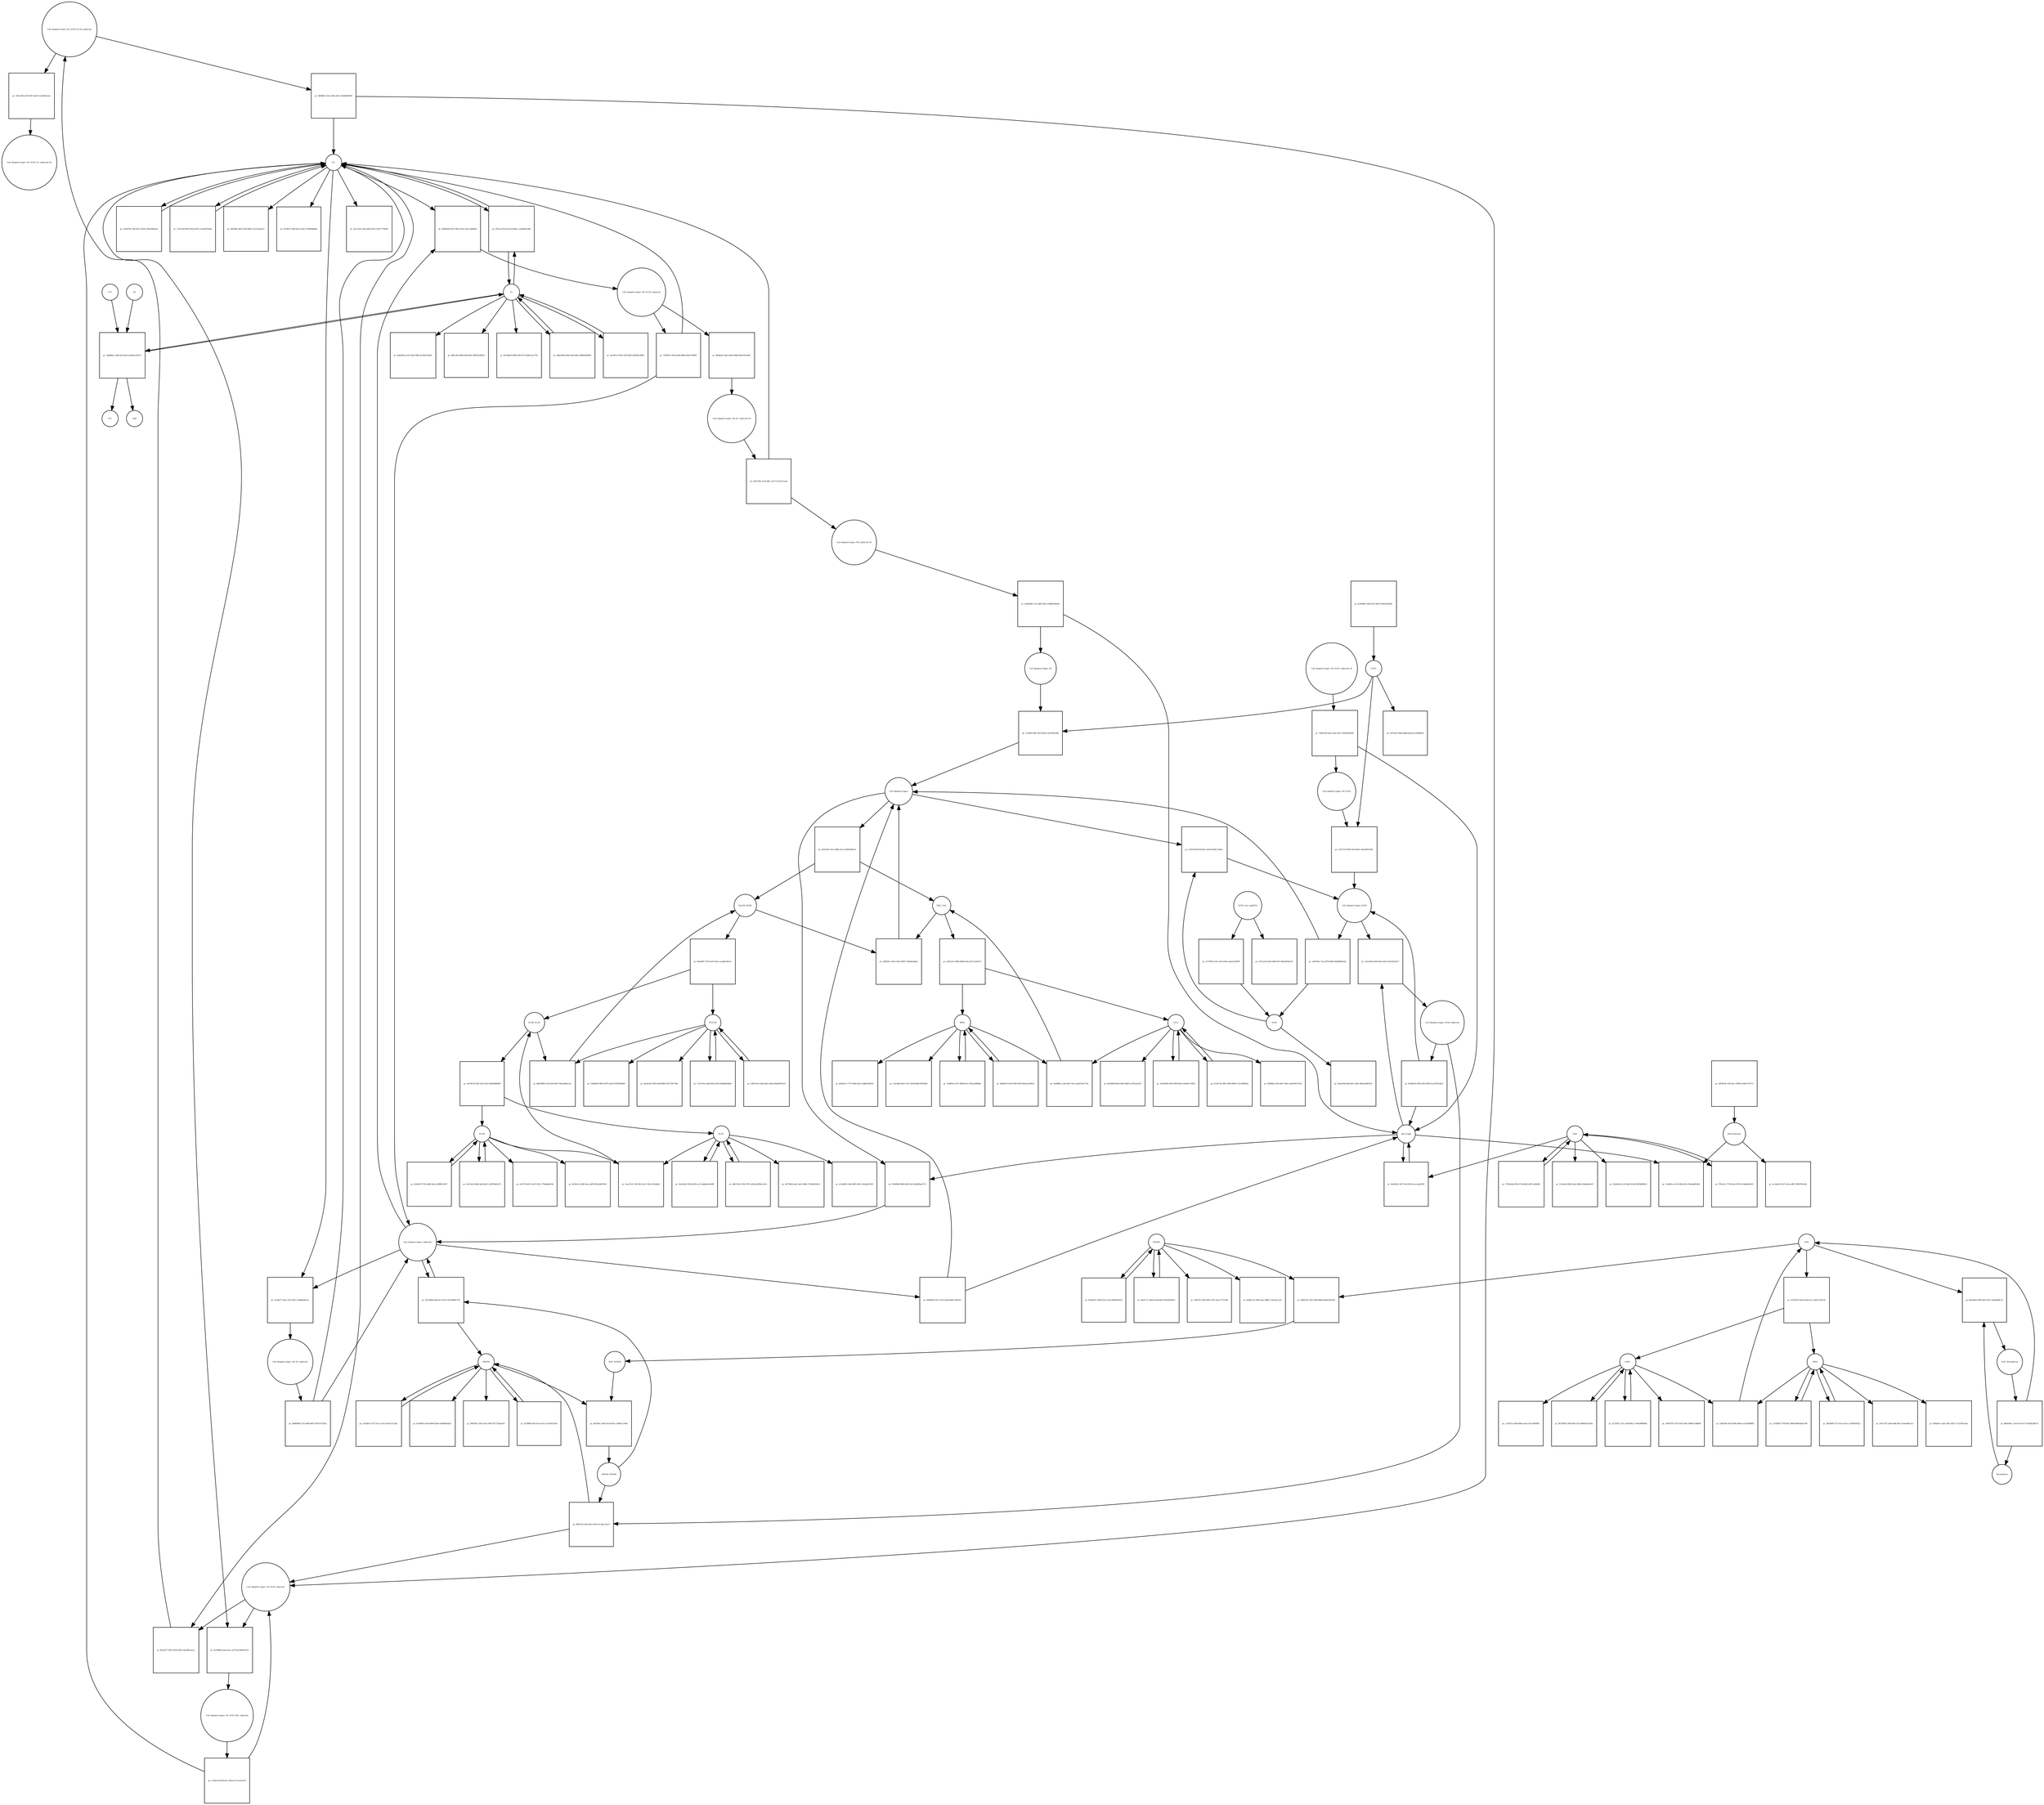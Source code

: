 strict digraph  {
"Cul2 ubiquitin ligase_N8_Orf10_E2-Ub_substrate" [annotation="urn_miriam_ncbiprotein_BCD58762|urn_miriam_hgnc.symbol_UBE2|urn_miriam_hgnc.symbol_ZYG11B|urn_miriam_hgnc.symbol_ELOB|urn_miriam_hgnc.symbol_ELOC|urn_miriam_hgnc.symbol_RBX1|urn_miriam_hgnc.symbol_CUL2|urn_miriam_hgnc.symbol_NEDD8", bipartite=0, cls=complex, fontsize=4, label="Cul2 ubiquitin ligase_N8_Orf10_E2-Ub_substrate", shape=circle];
"pr_100c338d-d279-40f7-9a20-12c6938aa52a" [annotation="", bipartite=1, cls=process, fontsize=4, label="pr_100c338d-d279-40f7-9a20-12c6938aa52a", shape=square];
"Cul2 ubiquitin ligase_N8_Orf10_E2_substrate-Ub" [annotation="urn_miriam_ncbiprotein_BCD58762|urn_miriam_hgnc.symbol_UBE2|urn_miriam_hgnc.symbol_ZYG11B|urn_miriam_hgnc.symbol_ELOB|urn_miriam_hgnc.symbol_ELOC|urn_miriam_hgnc.symbol_RBX1|urn_miriam_hgnc.symbol_CUL2|urn_miriam_hgnc.symbol_NEDD8", bipartite=0, cls=complex, fontsize=4, label="Cul2 ubiquitin ligase_N8_Orf10_E2_substrate-Ub", shape=circle];
"Cul2 ubiquitin ligase_N8_E2-Ub_substrate" [annotation="urn_miriam_hgnc.symbol_ZYG11B|urn_miriam_hgnc.symbol_RBX1|urn_miriam_hgnc.symbol_ELOB|urn_miriam_hgnc.symbol_ELOC|urn_miriam_hgnc.symbol_CUL2|urn_miriam_hgnc.symbol_NEDD8|urn_miriam_hgnc.symbol_UBE2", bipartite=0, cls=complex, fontsize=4, label="Cul2 ubiquitin ligase_N8_E2-Ub_substrate", shape=circle];
"pr_90b4e0e5-d8c6-4de0-99db-2f6c935cb642" [annotation="", bipartite=1, cls=process, fontsize=4, label="pr_90b4e0e5-d8c6-4de0-99db-2f6c935cb642", shape=square];
"Cul2 ubiquitin ligase_N8_E2_substrate-Ub" [annotation="urn_miriam_hgnc.symbol_ZYG11B|urn_miriam_hgnc.symbol_UBE2|urn_miriam_hgnc.symbol_ELOB|urn_miriam_hgnc.symbol_ELOC|urn_miriam_hgnc.symbol_RBX1|urn_miriam_hgnc.symbol_CUL2|urn_miriam_hgnc.symbol_NEDD8", bipartite=0, cls=complex, fontsize=4, label="Cul2 ubiquitin ligase_N8_E2_substrate-Ub", shape=circle];
E2 [annotation="urn_miriam_hgnc.symbol_UBE2", bipartite=0, cls=macromolecule, fontsize=4, label=E2, shape=circle];
"pr_d78ca129-a225-4ce6-8dac-caa99d412d0b" [annotation="", bipartite=1, cls=process, fontsize=4, label="pr_d78ca129-a225-4ce6-8dac-caa99d412d0b", shape=square];
E1 [annotation="urn_miriam_hgnc.symbol_UBA", bipartite=0, cls=macromolecule, fontsize=4, label=E1, shape=circle];
"pr_1bd866a1-1b40-4a5f-b9ca-dede6ec85a72" [annotation="", bipartite=1, cls=process, fontsize=4, label="pr_1bd866a1-1b40-4a5f-b9ca-dede6ec85a72", shape=square];
Ub [annotation="", bipartite=0, cls="simple chemical", fontsize=4, label=Ub, shape=circle];
ATP [annotation="", bipartite=0, cls="simple chemical", fontsize=4, label=ATP, shape=circle];
AMP [annotation="", bipartite=0, cls="simple chemical", fontsize=4, label=AMP, shape=circle];
PPi [annotation="", bipartite=0, cls="simple chemical", fontsize=4, label=PPi, shape=circle];
"Cul2 ubiquitin ligase_substrate" [annotation="urn_miriam_hgnc.symbol_ZYg11B|urn_miriam_hgnc.symbol_ELOB|urn_miriam_hgnc.symbol_ELOC|urn_miriam_hgnc.symbol_RBX1|urn_miriam_hgnc.symbol_CUL2|urn_miriam_hgnc.symbol_NEDD8", bipartite=0, cls=complex, fontsize=4, label="Cul2 ubiquitin ligase_substrate", shape=circle];
"pr_4438e830-92d7-40b1-b2e9-c3dc7ad60562" [annotation="", bipartite=1, cls=process, fontsize=4, label="pr_4438e830-92d7-40b1-b2e9-c3dc7ad60562", shape=square];
"Cul2 ubiquitin ligase_N8_Orf10_substrate" [annotation="urn_miriam_ncbiprotein_BCD58762|urn_miriam_hgnc.symbol_ZYG11B|urn_miriam_hgnc.symbol_ELOB|urn_miriam_hgnc.symbol_ELOC|urn_miriam_hgnc.symbol_RBX1|urn_miriam_hgnc.symbol_CUL2|urn_miriam_hgnc.symbol_NEDD8", bipartite=0, cls=complex, fontsize=4, label="Cul2 ubiquitin ligase_N8_Orf10_substrate", shape=circle];
"pr_bfcab377-69c0-455b-b985-a4a2b81aeeca" [annotation="", bipartite=1, cls=process, fontsize=4, label="pr_bfcab377-69c0-455b-b985-a4a2b81aeeca", shape=square];
ZYG11B [annotation="urn_miriam_hgnc_HGNC%3A25820", bipartite=0, cls=macromolecule, fontsize=4, label=ZYG11B, shape=circle];
"pr_71a72c62-ae08-4824-ad76-b46bd9c8bfef" [annotation="", bipartite=1, cls=process, fontsize=4, label="pr_71a72c62-ae08-4824-ad76-b46bd9c8bfef", shape=square];
UBE2M [annotation="urn_miriam_hgnc_HGNC%3A12491", bipartite=0, cls=macromolecule, fontsize=4, label=UBE2M, shape=circle];
"pr_5fcf0f88-5910-4c3e-af11-e1afcf45303d" [annotation="", bipartite=1, cls=process, fontsize=4, label="pr_5fcf0f88-5910-4c3e-af11-e1afcf45303d", shape=square];
UBA3 [annotation="urn_miriam_hgnc_HGNC%3A12470", bipartite=0, cls=macromolecule, fontsize=4, label=UBA3, shape=circle];
"pr_215995bf-7799-4827-8f80-898e0deb1198" [annotation="", bipartite=1, cls=process, fontsize=4, label="pr_215995bf-7799-4827-8f80-898e0deb1198", shape=square];
RBX1 [annotation="urn_miriam_hgnc_HGNC%3A9928", bipartite=0, cls=macromolecule, fontsize=4, label=RBX1, shape=circle];
"pr_7fedf63a-5c87-49b9-ba7e-97bc4a089dbc" [annotation="", bipartite=1, cls=process, fontsize=4, label="pr_7fedf63a-5c87-49b9-ba7e-97bc4a089dbc", shape=square];
"Orf10 (+)ss sgmRNA" [annotation=urn_miriam_ncbiprotein_BCD58762, bipartite=0, cls="nucleic acid feature", fontsize=4, label="Orf10 (+)ss sgmRNA", shape=circle];
"pr_a727f005-e3b1-4156-918e-a5ad1e407ff8" [annotation="", bipartite=1, cls=process, fontsize=4, label="pr_a727f005-e3b1-4156-918e-a5ad1e407ff8", shape=square];
Orf10 [annotation=urn_miriam_ncbiprotein_BCD58762, bipartite=0, cls=macromolecule, fontsize=4, label=Orf10, shape=circle];
NEDD8 [annotation="urn_miriam_hgnc_HGNC%3A7732", bipartite=0, cls=macromolecule, fontsize=4, label=NEDD8, shape=circle];
"pr_83bed672-76b8-4210-a5e4-f805feff4259" [annotation="", bipartite=1, cls=process, fontsize=4, label="pr_83bed672-76b8-4210-a5e4-f805feff4259", shape=square];
NAE1 [annotation="urn_miriam_hgnc_HGNC%3A621", bipartite=0, cls=macromolecule, fontsize=4, label=NAE1, shape=circle];
"pr_865796f8-128b-466f-a525-8d6426cd75da" [annotation="", bipartite=1, cls=process, fontsize=4, label="pr_865796f8-128b-466f-a525-8d6426cd75da", shape=square];
ELOC [annotation="urn_miriam_hgnc_HGNC%3A11617", bipartite=0, cls=macromolecule, fontsize=4, label=ELOC, shape=circle];
"pr_9ee3a436-5028-4355-ac15-eddedec64288" [annotation="", bipartite=1, cls=process, fontsize=4, label="pr_9ee3a436-5028-4355-ac15-eddedec64288", shape=square];
ELOB [annotation="urn_miriam_hgnc_HGNC%3A11619", bipartite=0, cls=macromolecule, fontsize=4, label=ELOB, shape=circle];
"pr_452fe937-573a-4685-9a3e-a09ffb1f33f7" [annotation="", bipartite=1, cls=process, fontsize=4, label="pr_452fe937-573a-4685-9a3e-a09ffb1f33f7", shape=square];
"pr_3e2f0795-7efb-452c-935d-c54b1690ae6a" [annotation="", bipartite=1, cls=process, fontsize=4, label="pr_3e2f0795-7efb-452c-935d-c54b1690ae6a", shape=square];
"pr_dd4a54b6-b506-4e44-94dc-0b8fd3d50bf0" [annotation="", bipartite=1, cls=process, fontsize=4, label="pr_dd4a54b6-b506-4e44-94dc-0b8fd3d50bf0", shape=square];
DUB [annotation="urn_miriam_hgnc.symbol_DUB", bipartite=0, cls=macromolecule, fontsize=4, label=DUB, shape=circle];
"pr_f791a21e-7736-4e3e-9576-0c58a8e435d5" [annotation="", bipartite=1, cls=process, fontsize=4, label="pr_f791a21e-7736-4e3e-9576-0c58a8e435d5", shape=square];
CUL2 [annotation="urn_miriam_hgnc_HGNC%3A2552", bipartite=0, cls=macromolecule, fontsize=4, label=CUL2, shape=circle];
"pr_223a6038-2583-4090-b9c0-cba087cc0852" [annotation="", bipartite=1, cls=process, fontsize=4, label="pr_223a6038-2583-4090-b9c0-cba087cc0852", shape=square];
"pr_e39b7a5e-b32b-4ad1-a246-e64a4ef702cd" [annotation="", bipartite=1, cls=process, fontsize=4, label="pr_e39b7a5e-b32b-4ad1-a246-e64a4ef702cd", shape=square];
"pr_fc42b6cd-1375-4111-ae1d-33e01315c3be" [annotation="", bipartite=1, cls=process, fontsize=4, label="pr_fc42b6cd-1375-4111-ae1d-33e01315c3be", shape=square];
"pr_38d30d47-f7cf-4c2e-ab7e-ca7f44878222" [annotation="", bipartite=1, cls=process, fontsize=4, label="pr_38d30d47-f7cf-4c2e-ab7e-ca7f44878222", shape=square];
"pr_0edf0ec9-0e29-42f6-9263-8e4acdc995cb" [annotation="", bipartite=1, cls=process, fontsize=4, label="pr_0edf0ec9-0e29-42f6-9263-8e4acdc995cb", shape=square];
"pr_b0e27c1c-db42-4e38-8a6f-783f36a93da7" [annotation="", bipartite=1, cls=process, fontsize=4, label="pr_b0e27c1c-db42-4e38-8a6f-783f36a93da7", shape=square];
"pr_2272192c-513c-4c68-8821-7e04e9884864" [annotation="", bipartite=1, cls=process, fontsize=4, label="pr_2272192c-513c-4c68-8821-7e04e9884864", shape=square];
"pr_df627e56-a78d-4787-a1b9-ba5f08cfa124" [annotation="", bipartite=1, cls=process, fontsize=4, label="pr_df627e56-a78d-4787-a1b9-ba5f08cfa124", shape=square];
"pr_a6116e24-6b63-4af0-bb13-12987fb03e79" [annotation="", bipartite=1, cls=process, fontsize=4, label="pr_a6116e24-6b63-4af0-bb13-12987fb03e79", shape=square];
"pr_71d112d3-8970-462e-bb7d-7ae5a467fab9" [annotation="", bipartite=1, cls=process, fontsize=4, label="pr_71d112d3-8970-462e-bb7d-7ae5a467fab9", shape=square];
"pr_5acb07c9-9162-41f6-b2f3-50585bc299fe" [annotation="", bipartite=1, cls=process, fontsize=4, label="pr_5acb07c9-9162-41f6-b2f3-50585bc299fe", shape=square];
"pr_37035ebb-87b2-475d-b620-2687ca464891" [annotation="", bipartite=1, cls=process, fontsize=4, label="pr_37035ebb-87b2-475d-b620-2687ca464891", shape=square];
"pr_0316572a-99fc-4430-8499-112ec6fb04a6" [annotation="", bipartite=1, cls=process, fontsize=4, label="pr_0316572a-99fc-4430-8499-112ec6fb04a6", shape=square];
"pr_d12f648e-e546-4e23-905e-92e6201d566c" [annotation="", bipartite=1, cls=process, fontsize=4, label="pr_d12f648e-e546-4e23-905e-92e6201d566c", shape=square];
CSN5 [annotation="", bipartite=0, cls=complex, fontsize=4, label=CSN5, shape=circle];
"pr_1df38c96-ce95-46cc-8908-3c0d91176713" [annotation="", bipartite=1, cls=process, fontsize=4, label="pr_1df38c96-ce95-46cc-8908-3c0d91176713", shape=square];
"26S-proteasom" [annotation="urn_miriam_obo.go_GO%3A0000502", bipartite=0, cls=complex, fontsize=4, label="26S-proteasom", shape=circle];
NAE_Pevonedistat [annotation="urn_miriam_obo.chebi_CHEBI%3A145535|urn_miriam_hgnc.symbol_NAE1|urn_miriam_hgnc.symbol_UBA3", bipartite=0, cls=complex, fontsize=4, label=NAE_Pevonedistat, shape=circle];
"pr_66bb384c-c7e9-4ce0-8717-be8201fd671f" [annotation="", bipartite=1, cls=process, fontsize=4, label="pr_66bb384c-c7e9-4ce0-8717-be8201fd671f", shape=square];
Pevonedistat [annotation="urn_miriam_obo.chebi_CHEBI%3A145535", bipartite=0, cls="simple chemical", fontsize=4, label=Pevonedistat, shape=circle];
NAE [annotation="urn_miriam_hgnc.symbol_NAE1|urn_miriam_hgnc.symbol_UBA3", bipartite=0, cls=complex, fontsize=4, label=NAE, shape=circle];
"pr_337631b7-83eb-418d-8cc5-e0efc1542e78" [annotation="", bipartite=1, cls=process, fontsize=4, label="pr_337631b7-83eb-418d-8cc5-e0efc1542e78", shape=square];
ELOB_ELOC [annotation="urn_miriam_hgnc.symbol_ELOB|urn_miriam_hgnc.symbol_ELOC", bipartite=0, cls=complex, fontsize=4, label=ELOB_ELOC, shape=circle];
"pr_e4c38519-a287-40cf-bc83-0df3d6dbfdfb" [annotation="", bipartite=1, cls=process, fontsize=4, label="pr_e4c38519-a287-40cf-bc83-0df3d6dbfdfb", shape=square];
Zyg11B_EloBC [annotation="urn_miriam_hgnc.symbol_ZYG11B|urn_miriam_hgnc.symbol_ELOB|urn_miriam_hgnc.symbol_ELOC", bipartite=0, cls=complex, fontsize=4, label=Zyg11B_EloBC, shape=circle];
"pr_9a6a9df7-075f-4a97-b6c6-caad40146e7a" [annotation="", bipartite=1, cls=process, fontsize=4, label="pr_9a6a9df7-075f-4a97-b6c6-caad40146e7a", shape=square];
"Cul2 ubiquitin ligase_N8_substrate-Ub" [annotation="urn_miriam_hgnc.symbol_ZYG11B|urn_miriam_hgnc.symbol_ELOB|urn_miriam_hgnc.symbol_ELOC|urn_miriam_hgnc.symbol_RBX1|urn_miriam_hgnc.symbol_CUL2|urn_miriam_hgnc.symbol_NEDD8", bipartite=0, cls=complex, fontsize=4, label="Cul2 ubiquitin ligase_N8_substrate-Ub", shape=circle];
"pr_e4dd38d5-c1e2-48d7-b81a-e049b505b44c" [annotation="", bipartite=1, cls=process, fontsize=4, label="pr_e4dd38d5-c1e2-48d7-b81a-e049b505b44c", shape=square];
"Cul2 ubiquitin ligase_N8" [annotation="urn_miriam_hgnc.symbol_ZYG11B|urn_miriam_hgnc.symbol_ELOB|urn_miriam_hgnc.symbol_ELOC|urn_miriam_hgnc.symbol_RBX1|urn_miriam_hgnc.symbol_CUL2|urn_miriam_hgnc.symbol_NEDD8", bipartite=0, cls=complex, fontsize=4, label="Cul2 ubiquitin ligase_N8", shape=circle];
ubit_traget [annotation="", bipartite=0, cls=macromolecule, fontsize=4, label=ubit_traget, shape=circle];
"pr_92b6d4f4-35a7-4170-bcbb-b845c76813e2" [annotation="", bipartite=1, cls=process, fontsize=4, label="pr_92b6d4f4-35a7-4170-bcbb-b845c76813e2", shape=square];
"Cul2 ubiquitin ligase" [annotation="urn_miriam_hgnc.symbol_RBX1|urn_miriam_hgnc.symbol_CUL2|urn_miriam_hgnc.symbol_ZYG11B|urn_miriam_hgnc.symbol_ELOB|urn_miriam_hgnc.symbol_ELOC", bipartite=0, cls=complex, fontsize=4, label="Cul2 ubiquitin ligase", shape=circle];
"Cul2 ubiquitin ligase_N8_Orf10_substrate-Ub" [annotation="urn_miriam_ncbiprotein_BCD58762|urn_miriam_hgnc.symbol_ZYG11B|urn_miriam_hgnc.symbol_ELOB|urn_miriam_hgnc.symbol_ELOC|urn_miriam_hgnc.symbol_RBX1|urn_miriam_hgnc.symbol_CUL2|urn_miriam_hgnc.symbol_NEDD8", bipartite=0, cls=complex, fontsize=4, label="Cul2 ubiquitin ligase_N8_Orf10_substrate-Ub", shape=circle];
"pr_75602558-da4c-4a5a-a921-cf8503e0b35d" [annotation="", bipartite=1, cls=process, fontsize=4, label="pr_75602558-da4c-4a5a-a921-cf8503e0b35d", shape=square];
"Cul2 ubiquitin ligase_N8_Orf10" [annotation="urn_miriam_hgnc.symbol_ZYG11B|urn_miriam_hgnc.symbol_ELOB|urn_miriam_hgnc.symbol_ELOC|urn_miriam_hgnc.symbol_RBX1|urn_miriam_hgnc.symbol_CUL2|urn_miriam_hgnc.symbol_NEDD8|urn_miriam_ncbiprotein_BCD58762", bipartite=0, cls=complex, fontsize=4, label="Cul2 ubiquitin ligase_N8_Orf10", shape=circle];
"Cul2 ubiquitin ligase_Orf10_substrate" [annotation="urn_miriam_ncbiprotein_BCD58762|urn_miriam_hgnc.symbol_ZYg11B|urn_miriam_hgnc.symbol_ELOB|urn_miriam_hgnc.symbol_ELOC|urn_miriam_hgnc.symbol_RBX1|urn_miriam_hgnc.symbol_CUL2", bipartite=0, cls=complex, fontsize=4, label="Cul2 ubiquitin ligase_Orf10_substrate", shape=circle];
"pr_8cd40c05-f385-4303-993d-2ced370e3bc8" [annotation="", bipartite=1, cls=process, fontsize=4, label="pr_8cd40c05-f385-4303-993d-2ced370e3bc8", shape=square];
"Cul2 ubiquitin ligase_Orf10" [annotation="urn_miriam_ncbiprotein_BCD58762|urn_miriam_hgnc.symbol_ZYG11B|urn_miriam_hgnc.symbol_ELOB|urn_miriam_hgnc.symbol_ELOC|urn_miriam_hgnc.symbol_RBX1|urn_miriam_hgnc.symbol_CUL2", bipartite=0, cls=complex, fontsize=4, label="Cul2 ubiquitin ligase_Orf10", shape=circle];
"pr_5c972733-085d-4e3d-8f21-26ead901420a" [annotation="", bipartite=1, cls=process, fontsize=4, label="pr_5c972733-085d-4e3d-8f21-26ead901420a", shape=square];
"pr_a38f195e-71a2-4f7b-858b-5bdd9bf02a92" [annotation="", bipartite=1, cls=process, fontsize=4, label="pr_a38f195e-71a2-4f7b-858b-5bdd9bf02a92", shape=square];
"pr_27ef0fef-f9b1-4fc0-9dcb-c5e2d7801d6f" [annotation="", bipartite=1, cls=process, fontsize=4, label="pr_27ef0fef-f9b1-4fc0-9dcb-c5e2d7801d6f", shape=square];
"pr_4201cf0c-b33c-4b96-a312-ae85b340dccf" [annotation="", bipartite=1, cls=process, fontsize=4, label="pr_4201cf0c-b33c-4b96-a312-ae85b340dccf", shape=square];
Rbx1_Cul2 [annotation="urn_miriam_hgnc.symbol_RBX1|urn_miriam_hgnc.symbol_CUL2", bipartite=0, cls=complex, fontsize=4, label=Rbx1_Cul2, shape=circle];
"pr_87d375be-31e9-49fc-a1f7-fc253131caad" [annotation="", bipartite=1, cls=process, fontsize=4, label="pr_87d375be-31e9-49fc-a1f7-fc253131caad", shape=square];
"Cul2 ubiquitin ligase_N8_E2_substrate" [annotation="urn_miriam_hgnc.symbol_ZYG11B|urn_miriam_hgnc.symbol_ELOB|urn_miriam_hgnc.symbol_ELOC|urn_miriam_hgnc.symbol_RBX1|urn_miriam_hgnc.symbol_CUL2|urn_miriam_hgnc.symbol_NEDD8", bipartite=0, cls=complex, fontsize=4, label="Cul2 ubiquitin ligase_N8_E2_substrate", shape=circle];
"pr_20d669d8-7515-44b4-88f7-5b761ef75503" [annotation="", bipartite=1, cls=process, fontsize=4, label="pr_20d669d8-7515-44b4-88f7-5b761ef75503", shape=square];
"Cul2 ubiquitin ligase_N8_Orf10_0E2_substrate" [annotation="urn_miriam_ncbiprotein_BCD58762|urn_miriam_hgnc.symbol_ZYG11B|urn_miriam_hgnc.symbol_ELOB|urn_miriam_hgnc.symbol_ELOC|urn_miriam_hgnc.symbol_RBX1|urn_miriam_hgnc.symbol_CUL2|urn_miriam_hgnc.symbol_NEDD8|urn_miriam_hgnc.symbol_UBE2", bipartite=0, cls=complex, fontsize=4, label="Cul2 ubiquitin ligase_N8_Orf10_0E2_substrate", shape=circle];
"pr_c21bfa34-8a00-4ac1-b0ea-0cc1eaaec91f" [annotation="", bipartite=1, cls=process, fontsize=4, label="pr_c21bfa34-8a00-4ac1-b0ea-0cc1eaaec91f", shape=square];
"pr_e93b1a47-d90d-4894-bc8a-b23715af47c9" [annotation="", bipartite=1, cls=process, fontsize=4, label="pr_e93b1a47-d90d-4894-bc8a-b23715af47c9", shape=square];
"pr_8e0d22d1-2f27-43ef-8b7d-caccabb1fff4" [annotation="", bipartite=1, cls=process, fontsize=4, label="pr_8e0d22d1-2f27-43ef-8b7d-caccabb1fff4", shape=square];
"pr_75f38307-d7dd-4504-b89d-5fe87120f9f2" [annotation="", bipartite=1, cls=process, fontsize=4, label="pr_75f38307-d7dd-4504-b89d-5fe87120f9f2", shape=square];
"pr_bfb99407-ef3c-402b-af45-a1428db98189" [annotation="", bipartite=1, cls=process, fontsize=4, label="pr_bfb99407-ef3c-402b-af45-a1428db98189", shape=square];
"pr_13a6f0ce-ea7b-446b-a91e-f3dea8df1b06" [annotation="", bipartite=1, cls=process, fontsize=4, label="pr_13a6f0ce-ea7b-446b-a91e-f3dea8df1b06", shape=square];
"pr_7ded08c6-39b3-4978-a32d-3570f5d5f8a9" [annotation="", bipartite=1, cls=process, fontsize=4, label="pr_7ded08c6-39b3-4978-a32d-3570f5d5f8a9", shape=square];
"pr_dacde2d1-493f-4e0f-80b0-76a7379c708c" [annotation="", bipartite=1, cls=process, fontsize=4, label="pr_dacde2d1-493f-4e0f-80b0-76a7379c708c", shape=square];
"pr_63a9987e-45a8-4804-b30e-41b9fb8a4b25" [annotation="", bipartite=1, cls=process, fontsize=4, label="pr_63a9987e-45a8-4804-b30e-41b9fb8a4b25", shape=square];
"pr_f964783c-5501-433a-9565-857723baa657" [annotation="", bipartite=1, cls=process, fontsize=4, label="pr_f964783c-5501-433a-9565-857723baa657", shape=square];
"pr_3c011187-3fd4-4adb-89c2-fcbee4b6c2cc" [annotation="", bipartite=1, cls=process, fontsize=4, label="pr_3c011187-3fd4-4adb-89c2-fcbee4b6c2cc", shape=square];
"pr_639abdc7-ad2c-485c-8927-c121d79e20ae" [annotation="", bipartite=1, cls=process, fontsize=4, label="pr_639abdc7-ad2c-485c-8927-c121d79e20ae", shape=square];
"pr_bd1bf11e-7737-4664-b24c-6edb001d635c" [annotation="", bipartite=1, cls=process, fontsize=4, label="pr_bd1bf11e-7737-4664-b24c-6edb001d635c", shape=square];
"pr_c23c0fab-8d11-47e7-bed4-8d9a74265bb2" [annotation="", bipartite=1, cls=process, fontsize=4, label="pr_c23c0fab-8d11-47e7-bed4-8d9a74265bb2", shape=square];
"pr_1927a2c0-b20b-4964-857f-8feab93d2c01" [annotation="", bipartite=1, cls=process, fontsize=4, label="pr_1927a2c0-b20b-4964-857f-8feab93d2c01", shape=square];
"pr_f6a2e45b-daf6-481c-80a1-6bdacb4851d9" [annotation="", bipartite=1, cls=process, fontsize=4, label="pr_f6a2e45b-daf6-481c-80a1-6bdacb4851d9", shape=square];
"pr_a3ff5257-f6a0-49f4-a795-3aacc7727248" [annotation="", bipartite=1, cls=process, fontsize=4, label="pr_a3ff5257-f6a0-49f4-a795-3aacc7727248", shape=square];
"pr_dab9a722-2490-4aee-9866-cc4ecb2ace2a" [annotation="", bipartite=1, cls=process, fontsize=4, label="pr_dab9a722-2490-4aee-9866-cc4ecb2ace2a", shape=square];
"pr_1690707b-3732-4341-805c-66b4a75d6b99" [annotation="", bipartite=1, cls=process, fontsize=4, label="pr_1690707b-3732-4341-805c-66b4a75d6b99", shape=square];
"pr_ccf01f33-2eb8-4b4b-aa5b-c42ce04958f1" [annotation="", bipartite=1, cls=process, fontsize=4, label="pr_ccf01f33-2eb8-4b4b-aa5b-c42ce04958f1", shape=square];
"pr_d673fb58-a6c1-4e25-986e-7014068160c3" [annotation="", bipartite=1, cls=process, fontsize=4, label="pr_d673fb58-a6c1-4e25-986e-7014068160c3", shape=square];
"pr_e15a8f2b-1346-498f-a465-11be2bfa7b59" [annotation="", bipartite=1, cls=process, fontsize=4, label="pr_e15a8f2b-1346-498f-a465-11be2bfa7b59", shape=square];
"pr_e4e7270d-ffcf-4a72-925c-7f7bbdd8233b" [annotation="", bipartite=1, cls=process, fontsize=4, label="pr_e4e7270d-ffcf-4a72-925c-7f7bbdd8233b", shape=square];
"pr_9a35b11a-5d0f-4eee-adf9-491dcb967920" [annotation="", bipartite=1, cls=process, fontsize=4, label="pr_9a35b11a-5d0f-4eee-adf9-491dcb967920", shape=square];
"pr_44fcbffe-0a67-453b-89d1-c0c27ae0ace1" [annotation="", bipartite=1, cls=process, fontsize=4, label="pr_44fcbffe-0a67-453b-89d1-c0c27ae0ace1", shape=square];
"pr_f072fb75-2f08-4c4c-810a-2749f5b8d4da" [annotation="", bipartite=1, cls=process, fontsize=4, label="pr_f072fb75-2f08-4c4c-810a-2749f5b8d4da", shape=square];
"pr_6a0d30fa-0c02-454b-9389-2e52621d23b0" [annotation="", bipartite=1, cls=process, fontsize=4, label="pr_6a0d30fa-0c02-454b-9389-2e52621d23b0", shape=square];
"pr_d9dccffb-3d9d-41d6-881f-98f225e08232" [annotation="", bipartite=1, cls=process, fontsize=4, label="pr_d9dccffb-3d9d-41d6-881f-98f225e08232", shape=square];
"pr_5143eae9-9bf3-4e2a-89bd-616d6eb2fe37" [annotation="", bipartite=1, cls=process, fontsize=4, label="pr_5143eae9-9bf3-4e2a-89bd-616d6eb2fe37", shape=square];
"pr_53ab8a1d-4c24-4ba9-919d-f45ff4968910" [annotation="", bipartite=1, cls=process, fontsize=4, label="pr_53ab8a1d-4c24-4ba9-919d-f45ff4968910", shape=square];
"pr_2f08f8a2-5f2d-46e7-88ec-ea9616013156" [annotation="", bipartite=1, cls=process, fontsize=4, label="pr_2f08f8a2-5f2d-46e7-88ec-ea9616013156", shape=square];
"pr_60a39b99-fb3d-46b1-8b89-cef7f2e4cd23" [annotation="", bipartite=1, cls=process, fontsize=4, label="pr_60a39b99-fb3d-46b1-8b89-cef7f2e4cd23", shape=square];
"pr_307f1a01-094d-4bb8-9a0f-6c2cf896f654" [annotation="", bipartite=1, cls=process, fontsize=4, label="pr_307f1a01-094d-4bb8-9a0f-6c2cf896f654", shape=square];
"pr_eccbbc94-2c67-4c6a-a6fb-7939f763bc6b" [annotation="", bipartite=1, cls=process, fontsize=4, label="pr_eccbbc94-2c67-4c6a-a6fb-7939f763bc6b", shape=square];
NAE_NEDD8 [annotation="urn_miriam_hgnc.symbol_NEDD8|urn_miriam_hgnc.symbol_NAE1|urn_miriam_hgnc.symbol_UBA3", bipartite=0, cls=complex, fontsize=4, label=NAE_NEDD8, shape=circle];
"pr_a6f7b9ac-5b05-4ca8-81fe-c1b6812c764a" [annotation="", bipartite=1, cls=process, fontsize=4, label="pr_a6f7b9ac-5b05-4ca8-81fe-c1b6812c764a", shape=square];
UBE2M_NEDD8 [annotation="urn_miriam_hgnc.symbol_UBE2M|urn_miriam_hgnc.symbol_NEDD8", bipartite=0, cls=complex, fontsize=4, label=UBE2M_NEDD8, shape=circle];
"pr_13547e9d-0e39-445c-bdc8-f5d2bc134bcc" [annotation="", bipartite=1, cls=process, fontsize=4, label="pr_13547e9d-0e39-445c-bdc8-f5d2bc134bcc", shape=square];
"pr_038951fa-1d55-4540-8b99-0edd2187f43d" [annotation="", bipartite=1, cls=process, fontsize=4, label="pr_038951fa-1d55-4540-8b99-0edd2187f43d", shape=square];
"pr_8ba2942a-009f-40f2-951f-cda6af8f9e7d" [annotation="", bipartite=1, cls=process, fontsize=4, label="pr_8ba2942a-009f-40f2-951f-cda6af8f9e7d", shape=square];
"pr_526f244e-9a10-4665-b8a8-2c22de008f49" [annotation="", bipartite=1, cls=process, fontsize=4, label="pr_526f244e-9a10-4665-b8a8-2c22de008f49", shape=square];
"pr_80d190f8-e138-42a0-9637-643ea48dc1ae" [annotation="", bipartite=1, cls=process, fontsize=4, label="pr_80d190f8-e138-42a0-9637-643ea48dc1ae", shape=square];
"pr_5aca57a5-12ff-4613-ba73-18ec1622db34" [annotation="", bipartite=1, cls=process, fontsize=4, label="pr_5aca57a5-12ff-4613-ba73-18ec1622db34", shape=square];
"pr_3e8629cc-6b33-45d1-8950-734e6faa84ad" [annotation="", bipartite=1, cls=process, fontsize=4, label="pr_3e8629cc-6b33-45d1-8950-734e6faa84ad", shape=square];
"pr_f569d9d5-89f6-454b-92e2-06a885eaf715" [annotation="", bipartite=1, cls=process, fontsize=4, label="pr_f569d9d5-89f6-454b-92e2-06a885eaf715", shape=square];
"pr_42555d68-d3a8-4c1f-be7a-0e79369b7736" [annotation="", bipartite=1, cls=process, fontsize=4, label="pr_42555d68-d3a8-4c1f-be7a-0e79369b7736", shape=square];
"pr_cfe5c085-da49-44fe-b243-19e526316cf7" [annotation="", bipartite=1, cls=process, fontsize=4, label="pr_cfe5c085-da49-44fe-b243-19e526316cf7", shape=square];
"pr_f8f52763-5f45-461e-927b-c6cafac74a71" [annotation="", bipartite=1, cls=process, fontsize=4, label="pr_f8f52763-5f45-461e-927b-c6cafac74a71", shape=square];
"pr_c9c4b277-8ea7-4235-9011-ead89af8a1ec" [annotation="", bipartite=1, cls=process, fontsize=4, label="pr_c9c4b277-8ea7-4235-9011-ead89af8a1ec", shape=square];
"pr_9a194883-eaab-4ace-ae70-9a108ef5e534" [annotation="", bipartite=1, cls=process, fontsize=4, label="pr_9a194883-eaab-4ace-ae70-9a108ef5e534", shape=square];
"pr_e428f8bc-2cd4-4047-a5ce-ab4219a277a9" [annotation="", bipartite=1, cls=process, fontsize=4, label="pr_e428f8bc-2cd4-4047-a5ce-ab4219a277a9", shape=square];
"pr_827db564-90f8-47d0-97cf-f58611ee1795" [annotation="", bipartite=1, cls=process, fontsize=4, label="pr_827db564-90f8-47d0-97cf-f58611ee1795", shape=square];
"pr_23cc255f-a34a-4ab0-9553-a29577728294" [annotation="", bipartite=1, cls=process, fontsize=4, label="pr_23cc255f-a34a-4ab0-9553-a29577728294", shape=square];
"Cul2 ubiquitin ligase_N8_Orf10_E2-Ub_substrate" -> "pr_100c338d-d279-40f7-9a20-12c6938aa52a"  [annotation="", interaction_type=consumption];
"Cul2 ubiquitin ligase_N8_Orf10_E2-Ub_substrate" -> "pr_bfb99407-ef3c-402b-af45-a1428db98189"  [annotation="", interaction_type=consumption];
"pr_100c338d-d279-40f7-9a20-12c6938aa52a" -> "Cul2 ubiquitin ligase_N8_Orf10_E2_substrate-Ub"  [annotation="", interaction_type=production];
"Cul2 ubiquitin ligase_N8_E2-Ub_substrate" -> "pr_90b4e0e5-d8c6-4de0-99db-2f6c935cb642"  [annotation="", interaction_type=consumption];
"Cul2 ubiquitin ligase_N8_E2-Ub_substrate" -> "pr_75f38307-d7dd-4504-b89d-5fe87120f9f2"  [annotation="", interaction_type=consumption];
"pr_90b4e0e5-d8c6-4de0-99db-2f6c935cb642" -> "Cul2 ubiquitin ligase_N8_E2_substrate-Ub"  [annotation="", interaction_type=production];
"Cul2 ubiquitin ligase_N8_E2_substrate-Ub" -> "pr_87d375be-31e9-49fc-a1f7-fc253131caad"  [annotation="", interaction_type=consumption];
E2 -> "pr_d78ca129-a225-4ce6-8dac-caa99d412d0b"  [annotation="", interaction_type=consumption];
E2 -> "pr_4438e830-92d7-40b1-b2e9-c3dc7ad60562"  [annotation="", interaction_type=consumption];
E2 -> "pr_bfcab377-69c0-455b-b985-a4a2b81aeeca"  [annotation="", interaction_type=consumption];
E2 -> "pr_3e2f0795-7efb-452c-935d-c54b1690ae6a"  [annotation="", interaction_type=consumption];
E2 -> "pr_71d112d3-8970-462e-bb7d-7ae5a467fab9"  [annotation="", interaction_type=consumption];
E2 -> "pr_44fcbffe-0a67-453b-89d1-c0c27ae0ace1"  [annotation="", interaction_type=consumption];
E2 -> "pr_f072fb75-2f08-4c4c-810a-2749f5b8d4da"  [annotation="", interaction_type=consumption];
E2 -> "pr_c9c4b277-8ea7-4235-9011-ead89af8a1ec"  [annotation="", interaction_type=consumption];
E2 -> "pr_9a194883-eaab-4ace-ae70-9a108ef5e534"  [annotation="", interaction_type=consumption];
E2 -> "pr_23cc255f-a34a-4ab0-9553-a29577728294"  [annotation="", interaction_type=consumption];
"pr_d78ca129-a225-4ce6-8dac-caa99d412d0b" -> E2  [annotation="", interaction_type=production];
"pr_d78ca129-a225-4ce6-8dac-caa99d412d0b" -> E1  [annotation="", interaction_type=production];
E1 -> "pr_d78ca129-a225-4ce6-8dac-caa99d412d0b"  [annotation="", interaction_type=consumption];
E1 -> "pr_1bd866a1-1b40-4a5f-b9ca-dede6ec85a72"  [annotation="", interaction_type=consumption];
E1 -> "pr_dd4a54b6-b506-4e44-94dc-0b8fd3d50bf0"  [annotation="", interaction_type=consumption];
E1 -> "pr_5acb07c9-9162-41f6-b2f3-50585bc299fe"  [annotation="", interaction_type=consumption];
E1 -> "pr_6a0d30fa-0c02-454b-9389-2e52621d23b0"  [annotation="", interaction_type=consumption];
E1 -> "pr_d9dccffb-3d9d-41d6-881f-98f225e08232"  [annotation="", interaction_type=consumption];
E1 -> "pr_827db564-90f8-47d0-97cf-f58611ee1795"  [annotation="", interaction_type=consumption];
"pr_1bd866a1-1b40-4a5f-b9ca-dede6ec85a72" -> E1  [annotation="", interaction_type=production];
"pr_1bd866a1-1b40-4a5f-b9ca-dede6ec85a72" -> AMP  [annotation="", interaction_type=production];
"pr_1bd866a1-1b40-4a5f-b9ca-dede6ec85a72" -> PPi  [annotation="", interaction_type=production];
Ub -> "pr_1bd866a1-1b40-4a5f-b9ca-dede6ec85a72"  [annotation="", interaction_type=consumption];
ATP -> "pr_1bd866a1-1b40-4a5f-b9ca-dede6ec85a72"  [annotation="", interaction_type=consumption];
"Cul2 ubiquitin ligase_substrate" -> "pr_4438e830-92d7-40b1-b2e9-c3dc7ad60562"  [annotation="", interaction_type=consumption];
"Cul2 ubiquitin ligase_substrate" -> "pr_92b6d4f4-35a7-4170-bcbb-b845c76813e2"  [annotation="", interaction_type=consumption];
"Cul2 ubiquitin ligase_substrate" -> "pr_42555d68-d3a8-4c1f-be7a-0e79369b7736"  [annotation="", interaction_type=consumption];
"Cul2 ubiquitin ligase_substrate" -> "pr_c9c4b277-8ea7-4235-9011-ead89af8a1ec"  [annotation="", interaction_type=consumption];
"pr_4438e830-92d7-40b1-b2e9-c3dc7ad60562" -> "Cul2 ubiquitin ligase_N8_E2-Ub_substrate"  [annotation="", interaction_type=production];
"Cul2 ubiquitin ligase_N8_Orf10_substrate" -> "pr_bfcab377-69c0-455b-b985-a4a2b81aeeca"  [annotation="", interaction_type=consumption];
"Cul2 ubiquitin ligase_N8_Orf10_substrate" -> "pr_9a194883-eaab-4ace-ae70-9a108ef5e534"  [annotation="", interaction_type=consumption];
"pr_bfcab377-69c0-455b-b985-a4a2b81aeeca" -> "Cul2 ubiquitin ligase_N8_Orf10_E2-Ub_substrate"  [annotation="", interaction_type=production];
ZYG11B -> "pr_71a72c62-ae08-4824-ad76-b46bd9c8bfef"  [annotation="", interaction_type=consumption];
ZYG11B -> "pr_e39b7a5e-b32b-4ad1-a246-e64a4ef702cd"  [annotation="", interaction_type=consumption];
ZYG11B -> "pr_7ded08c6-39b3-4978-a32d-3570f5d5f8a9"  [annotation="", interaction_type=consumption];
ZYG11B -> "pr_dacde2d1-493f-4e0f-80b0-76a7379c708c"  [annotation="", interaction_type=consumption];
ZYG11B -> "pr_80d190f8-e138-42a0-9637-643ea48dc1ae"  [annotation="", interaction_type=consumption];
"pr_71a72c62-ae08-4824-ad76-b46bd9c8bfef" -> ZYG11B  [annotation="", interaction_type=production];
UBE2M -> "pr_5fcf0f88-5910-4c3e-af11-e1afcf45303d"  [annotation="", interaction_type=consumption];
UBE2M -> "pr_fc42b6cd-1375-4111-ae1d-33e01315c3be"  [annotation="", interaction_type=consumption];
UBE2M -> "pr_63a9987e-45a8-4804-b30e-41b9fb8a4b25"  [annotation="", interaction_type=consumption];
UBE2M -> "pr_f964783c-5501-433a-9565-857723baa657"  [annotation="", interaction_type=consumption];
UBE2M -> "pr_a6f7b9ac-5b05-4ca8-81fe-c1b6812c764a"  [annotation="", interaction_type=consumption];
"pr_5fcf0f88-5910-4c3e-af11-e1afcf45303d" -> UBE2M  [annotation="", interaction_type=production];
UBA3 -> "pr_215995bf-7799-4827-8f80-898e0deb1198"  [annotation="", interaction_type=consumption];
UBA3 -> "pr_38d30d47-f7cf-4c2e-ab7e-ca7f44878222"  [annotation="", interaction_type=consumption];
UBA3 -> "pr_3c011187-3fd4-4adb-89c2-fcbee4b6c2cc"  [annotation="", interaction_type=consumption];
UBA3 -> "pr_639abdc7-ad2c-485c-8927-c121d79e20ae"  [annotation="", interaction_type=consumption];
UBA3 -> "pr_526f244e-9a10-4665-b8a8-2c22de008f49"  [annotation="", interaction_type=consumption];
"pr_215995bf-7799-4827-8f80-898e0deb1198" -> UBA3  [annotation="", interaction_type=production];
RBX1 -> "pr_7fedf63a-5c87-49b9-ba7e-97bc4a089dbc"  [annotation="", interaction_type=consumption];
RBX1 -> "pr_0edf0ec9-0e29-42f6-9263-8e4acdc995cb"  [annotation="", interaction_type=consumption];
RBX1 -> "pr_bd1bf11e-7737-4664-b24c-6edb001d635c"  [annotation="", interaction_type=consumption];
RBX1 -> "pr_c23c0fab-8d11-47e7-bed4-8d9a74265bb2"  [annotation="", interaction_type=consumption];
RBX1 -> "pr_e428f8bc-2cd4-4047-a5ce-ab4219a277a9"  [annotation="", interaction_type=consumption];
"pr_7fedf63a-5c87-49b9-ba7e-97bc4a089dbc" -> RBX1  [annotation="", interaction_type=production];
"Orf10 (+)ss sgmRNA" -> "pr_a727f005-e3b1-4156-918e-a5ad1e407ff8"  [annotation="", interaction_type=consumption];
"Orf10 (+)ss sgmRNA" -> "pr_1927a2c0-b20b-4964-857f-8feab93d2c01"  [annotation="", interaction_type=consumption];
"pr_a727f005-e3b1-4156-918e-a5ad1e407ff8" -> Orf10  [annotation="", interaction_type=production];
Orf10 -> "pr_f6a2e45b-daf6-481c-80a1-6bdacb4851d9"  [annotation="", interaction_type=consumption];
Orf10 -> "pr_13547e9d-0e39-445c-bdc8-f5d2bc134bcc"  [annotation="", interaction_type=consumption];
NEDD8 -> "pr_83bed672-76b8-4210-a5e4-f805feff4259"  [annotation="", interaction_type=consumption];
NEDD8 -> "pr_b0e27c1c-db42-4e38-8a6f-783f36a93da7"  [annotation="", interaction_type=consumption];
NEDD8 -> "pr_a3ff5257-f6a0-49f4-a795-3aacc7727248"  [annotation="", interaction_type=consumption];
NEDD8 -> "pr_dab9a722-2490-4aee-9866-cc4ecb2ace2a"  [annotation="", interaction_type=consumption];
NEDD8 -> "pr_038951fa-1d55-4540-8b99-0edd2187f43d"  [annotation="", interaction_type=consumption];
"pr_83bed672-76b8-4210-a5e4-f805feff4259" -> NEDD8  [annotation="", interaction_type=production];
NAE1 -> "pr_865796f8-128b-466f-a525-8d6426cd75da"  [annotation="", interaction_type=consumption];
NAE1 -> "pr_2272192c-513c-4c68-8821-7e04e9884864"  [annotation="", interaction_type=consumption];
NAE1 -> "pr_1690707b-3732-4341-805c-66b4a75d6b99"  [annotation="", interaction_type=consumption];
NAE1 -> "pr_ccf01f33-2eb8-4b4b-aa5b-c42ce04958f1"  [annotation="", interaction_type=consumption];
NAE1 -> "pr_526f244e-9a10-4665-b8a8-2c22de008f49"  [annotation="", interaction_type=consumption];
"pr_865796f8-128b-466f-a525-8d6426cd75da" -> NAE1  [annotation="", interaction_type=production];
ELOC -> "pr_9ee3a436-5028-4355-ac15-eddedec64288"  [annotation="", interaction_type=consumption];
ELOC -> "pr_df627e56-a78d-4787-a1b9-ba5f08cfa124"  [annotation="", interaction_type=consumption];
ELOC -> "pr_d673fb58-a6c1-4e25-986e-7014068160c3"  [annotation="", interaction_type=consumption];
ELOC -> "pr_e15a8f2b-1346-498f-a465-11be2bfa7b59"  [annotation="", interaction_type=consumption];
ELOC -> "pr_5aca57a5-12ff-4613-ba73-18ec1622db34"  [annotation="", interaction_type=consumption];
"pr_9ee3a436-5028-4355-ac15-eddedec64288" -> ELOC  [annotation="", interaction_type=production];
ELOB -> "pr_452fe937-573a-4685-9a3e-a09ffb1f33f7"  [annotation="", interaction_type=consumption];
ELOB -> "pr_a6116e24-6b63-4af0-bb13-12987fb03e79"  [annotation="", interaction_type=consumption];
ELOB -> "pr_e4e7270d-ffcf-4a72-925c-7f7bbdd8233b"  [annotation="", interaction_type=consumption];
ELOB -> "pr_9a35b11a-5d0f-4eee-adf9-491dcb967920"  [annotation="", interaction_type=consumption];
ELOB -> "pr_5aca57a5-12ff-4613-ba73-18ec1622db34"  [annotation="", interaction_type=consumption];
"pr_452fe937-573a-4685-9a3e-a09ffb1f33f7" -> ELOB  [annotation="", interaction_type=production];
"pr_3e2f0795-7efb-452c-935d-c54b1690ae6a" -> E2  [annotation="", interaction_type=production];
"pr_dd4a54b6-b506-4e44-94dc-0b8fd3d50bf0" -> E1  [annotation="", interaction_type=production];
DUB -> "pr_f791a21e-7736-4e3e-9576-0c58a8e435d5"  [annotation="", interaction_type=consumption];
DUB -> "pr_37035ebb-87b2-475d-b620-2687ca464891"  [annotation="", interaction_type=consumption];
DUB -> "pr_8e0d22d1-2f27-43ef-8b7d-caccabb1fff4"  [annotation="", interaction_type=catalysis];
DUB -> "pr_5143eae9-9bf3-4e2a-89bd-616d6eb2fe37"  [annotation="", interaction_type=consumption];
DUB -> "pr_53ab8a1d-4c24-4ba9-919d-f45ff4968910"  [annotation="", interaction_type=consumption];
"pr_f791a21e-7736-4e3e-9576-0c58a8e435d5" -> DUB  [annotation="", interaction_type=production];
CUL2 -> "pr_223a6038-2583-4090-b9c0-cba087cc0852"  [annotation="", interaction_type=consumption];
CUL2 -> "pr_0316572a-99fc-4430-8499-112ec6fb04a6"  [annotation="", interaction_type=consumption];
CUL2 -> "pr_2f08f8a2-5f2d-46e7-88ec-ea9616013156"  [annotation="", interaction_type=consumption];
CUL2 -> "pr_60a39b99-fb3d-46b1-8b89-cef7f2e4cd23"  [annotation="", interaction_type=consumption];
CUL2 -> "pr_e428f8bc-2cd4-4047-a5ce-ab4219a277a9"  [annotation="", interaction_type=consumption];
"pr_223a6038-2583-4090-b9c0-cba087cc0852" -> CUL2  [annotation="", interaction_type=production];
"pr_e39b7a5e-b32b-4ad1-a246-e64a4ef702cd" -> ZYG11B  [annotation="", interaction_type=production];
"pr_fc42b6cd-1375-4111-ae1d-33e01315c3be" -> UBE2M  [annotation="", interaction_type=production];
"pr_38d30d47-f7cf-4c2e-ab7e-ca7f44878222" -> UBA3  [annotation="", interaction_type=production];
"pr_0edf0ec9-0e29-42f6-9263-8e4acdc995cb" -> RBX1  [annotation="", interaction_type=production];
"pr_b0e27c1c-db42-4e38-8a6f-783f36a93da7" -> NEDD8  [annotation="", interaction_type=production];
"pr_2272192c-513c-4c68-8821-7e04e9884864" -> NAE1  [annotation="", interaction_type=production];
"pr_df627e56-a78d-4787-a1b9-ba5f08cfa124" -> ELOC  [annotation="", interaction_type=production];
"pr_a6116e24-6b63-4af0-bb13-12987fb03e79" -> ELOB  [annotation="", interaction_type=production];
"pr_71d112d3-8970-462e-bb7d-7ae5a467fab9" -> E2  [annotation="", interaction_type=production];
"pr_5acb07c9-9162-41f6-b2f3-50585bc299fe" -> E1  [annotation="", interaction_type=production];
"pr_37035ebb-87b2-475d-b620-2687ca464891" -> DUB  [annotation="", interaction_type=production];
"pr_0316572a-99fc-4430-8499-112ec6fb04a6" -> CUL2  [annotation="", interaction_type=production];
"pr_d12f648e-e546-4e23-905e-92e6201d566c" -> CSN5  [annotation="", interaction_type=production];
CSN5 -> "pr_5c972733-085d-4e3d-8f21-26ead901420a"  [annotation="", interaction_type=catalysis];
CSN5 -> "pr_27ef0fef-f9b1-4fc0-9dcb-c5e2d7801d6f"  [annotation="", interaction_type=catalysis];
CSN5 -> "pr_307f1a01-094d-4bb8-9a0f-6c2cf896f654"  [annotation="", interaction_type=consumption];
"pr_1df38c96-ce95-46cc-8908-3c0d91176713" -> "26S-proteasom"  [annotation="", interaction_type=production];
"26S-proteasom" -> "pr_13a6f0ce-ea7b-446b-a91e-f3dea8df1b06"  [annotation="", interaction_type=catalysis];
"26S-proteasom" -> "pr_eccbbc94-2c67-4c6a-a6fb-7939f763bc6b"  [annotation="", interaction_type=consumption];
NAE_Pevonedistat -> "pr_66bb384c-c7e9-4ce0-8717-be8201fd671f"  [annotation="", interaction_type=consumption];
"pr_66bb384c-c7e9-4ce0-8717-be8201fd671f" -> Pevonedistat  [annotation="", interaction_type=production];
"pr_66bb384c-c7e9-4ce0-8717-be8201fd671f" -> NAE  [annotation="", interaction_type=production];
Pevonedistat -> "pr_8ba2942a-009f-40f2-951f-cda6af8f9e7d"  [annotation="", interaction_type=consumption];
NAE -> "pr_337631b7-83eb-418d-8cc5-e0efc1542e78"  [annotation="", interaction_type=consumption];
NAE -> "pr_038951fa-1d55-4540-8b99-0edd2187f43d"  [annotation="", interaction_type=consumption];
NAE -> "pr_8ba2942a-009f-40f2-951f-cda6af8f9e7d"  [annotation="", interaction_type=consumption];
"pr_337631b7-83eb-418d-8cc5-e0efc1542e78" -> NAE1  [annotation="", interaction_type=production];
"pr_337631b7-83eb-418d-8cc5-e0efc1542e78" -> UBA3  [annotation="", interaction_type=production];
ELOB_ELOC -> "pr_e4c38519-a287-40cf-bc83-0df3d6dbfdfb"  [annotation="", interaction_type=consumption];
ELOB_ELOC -> "pr_80d190f8-e138-42a0-9637-643ea48dc1ae"  [annotation="", interaction_type=consumption];
"pr_e4c38519-a287-40cf-bc83-0df3d6dbfdfb" -> ELOB  [annotation="", interaction_type=production];
"pr_e4c38519-a287-40cf-bc83-0df3d6dbfdfb" -> ELOC  [annotation="", interaction_type=production];
Zyg11B_EloBC -> "pr_9a6a9df7-075f-4a97-b6c6-caad40146e7a"  [annotation="", interaction_type=consumption];
Zyg11B_EloBC -> "pr_3e8629cc-6b33-45d1-8950-734e6faa84ad"  [annotation="", interaction_type=consumption];
"pr_9a6a9df7-075f-4a97-b6c6-caad40146e7a" -> ELOB_ELOC  [annotation="", interaction_type=production];
"pr_9a6a9df7-075f-4a97-b6c6-caad40146e7a" -> ZYG11B  [annotation="", interaction_type=production];
"Cul2 ubiquitin ligase_N8_substrate-Ub" -> "pr_e4dd38d5-c1e2-48d7-b81a-e049b505b44c"  [annotation="", interaction_type=consumption];
"pr_e4dd38d5-c1e2-48d7-b81a-e049b505b44c" -> "Cul2 ubiquitin ligase_N8"  [annotation="", interaction_type=production];
"pr_e4dd38d5-c1e2-48d7-b81a-e049b505b44c" -> ubit_traget  [annotation="", interaction_type=production];
"Cul2 ubiquitin ligase_N8" -> "pr_27ef0fef-f9b1-4fc0-9dcb-c5e2d7801d6f"  [annotation="", interaction_type=consumption];
ubit_traget -> "pr_8e0d22d1-2f27-43ef-8b7d-caccabb1fff4"  [annotation="", interaction_type=consumption];
ubit_traget -> "pr_13a6f0ce-ea7b-446b-a91e-f3dea8df1b06"  [annotation="", interaction_type=consumption];
ubit_traget -> "pr_f569d9d5-89f6-454b-92e2-06a885eaf715"  [annotation="", interaction_type=consumption];
ubit_traget -> "pr_cfe5c085-da49-44fe-b243-19e526316cf7"  [annotation="", interaction_type=consumption];
"pr_92b6d4f4-35a7-4170-bcbb-b845c76813e2" -> "Cul2 ubiquitin ligase"  [annotation="", interaction_type=production];
"pr_92b6d4f4-35a7-4170-bcbb-b845c76813e2" -> ubit_traget  [annotation="", interaction_type=production];
"Cul2 ubiquitin ligase" -> "pr_4201cf0c-b33c-4b96-a312-ae85b340dccf"  [annotation="", interaction_type=consumption];
"Cul2 ubiquitin ligase" -> "pr_13547e9d-0e39-445c-bdc8-f5d2bc134bcc"  [annotation="", interaction_type=consumption];
"Cul2 ubiquitin ligase" -> "pr_f569d9d5-89f6-454b-92e2-06a885eaf715"  [annotation="", interaction_type=consumption];
"Cul2 ubiquitin ligase_N8_Orf10_substrate-Ub" -> "pr_75602558-da4c-4a5a-a921-cf8503e0b35d"  [annotation="", interaction_type=consumption];
"pr_75602558-da4c-4a5a-a921-cf8503e0b35d" -> "Cul2 ubiquitin ligase_N8_Orf10"  [annotation="", interaction_type=production];
"pr_75602558-da4c-4a5a-a921-cf8503e0b35d" -> ubit_traget  [annotation="", interaction_type=production];
"Cul2 ubiquitin ligase_N8_Orf10" -> "pr_5c972733-085d-4e3d-8f21-26ead901420a"  [annotation="", interaction_type=consumption];
"Cul2 ubiquitin ligase_Orf10_substrate" -> "pr_8cd40c05-f385-4303-993d-2ced370e3bc8"  [annotation="", interaction_type=consumption];
"Cul2 ubiquitin ligase_Orf10_substrate" -> "pr_f8f52763-5f45-461e-927b-c6cafac74a71"  [annotation="", interaction_type=consumption];
"pr_8cd40c05-f385-4303-993d-2ced370e3bc8" -> "Cul2 ubiquitin ligase_Orf10"  [annotation="", interaction_type=production];
"pr_8cd40c05-f385-4303-993d-2ced370e3bc8" -> ubit_traget  [annotation="", interaction_type=production];
"Cul2 ubiquitin ligase_Orf10" -> "pr_a38f195e-71a2-4f7b-858b-5bdd9bf02a92"  [annotation="", interaction_type=consumption];
"Cul2 ubiquitin ligase_Orf10" -> "pr_cfe5c085-da49-44fe-b243-19e526316cf7"  [annotation="", interaction_type=consumption];
"pr_5c972733-085d-4e3d-8f21-26ead901420a" -> "Cul2 ubiquitin ligase_Orf10"  [annotation="", interaction_type=production];
"pr_a38f195e-71a2-4f7b-858b-5bdd9bf02a92" -> Orf10  [annotation="", interaction_type=production];
"pr_a38f195e-71a2-4f7b-858b-5bdd9bf02a92" -> "Cul2 ubiquitin ligase"  [annotation="", interaction_type=production];
"pr_27ef0fef-f9b1-4fc0-9dcb-c5e2d7801d6f" -> "Cul2 ubiquitin ligase"  [annotation="", interaction_type=production];
"pr_4201cf0c-b33c-4b96-a312-ae85b340dccf" -> Rbx1_Cul2  [annotation="", interaction_type=production];
"pr_4201cf0c-b33c-4b96-a312-ae85b340dccf" -> Zyg11B_EloBC  [annotation="", interaction_type=production];
Rbx1_Cul2 -> "pr_e93b1a47-d90d-4894-bc8a-b23715af47c9"  [annotation="", interaction_type=consumption];
Rbx1_Cul2 -> "pr_3e8629cc-6b33-45d1-8950-734e6faa84ad"  [annotation="", interaction_type=consumption];
"pr_87d375be-31e9-49fc-a1f7-fc253131caad" -> "Cul2 ubiquitin ligase_N8_substrate-Ub"  [annotation="", interaction_type=production];
"pr_87d375be-31e9-49fc-a1f7-fc253131caad" -> E2  [annotation="", interaction_type=production];
"Cul2 ubiquitin ligase_N8_E2_substrate" -> "pr_20d669d8-7515-44b4-88f7-5b761ef75503"  [annotation="", interaction_type=consumption];
"pr_20d669d8-7515-44b4-88f7-5b761ef75503" -> E2  [annotation="", interaction_type=production];
"pr_20d669d8-7515-44b4-88f7-5b761ef75503" -> "Cul2 ubiquitin ligase_substrate"  [annotation="", interaction_type=production];
"Cul2 ubiquitin ligase_N8_Orf10_0E2_substrate" -> "pr_c21bfa34-8a00-4ac1-b0ea-0cc1eaaec91f"  [annotation="", interaction_type=consumption];
"pr_c21bfa34-8a00-4ac1-b0ea-0cc1eaaec91f" -> "Cul2 ubiquitin ligase_N8_Orf10_substrate"  [annotation="", interaction_type=production];
"pr_c21bfa34-8a00-4ac1-b0ea-0cc1eaaec91f" -> E2  [annotation="", interaction_type=production];
"pr_e93b1a47-d90d-4894-bc8a-b23715af47c9" -> CUL2  [annotation="", interaction_type=production];
"pr_e93b1a47-d90d-4894-bc8a-b23715af47c9" -> RBX1  [annotation="", interaction_type=production];
"pr_8e0d22d1-2f27-43ef-8b7d-caccabb1fff4" -> ubit_traget  [annotation="", interaction_type=production];
"pr_75f38307-d7dd-4504-b89d-5fe87120f9f2" -> "Cul2 ubiquitin ligase_substrate"  [annotation="", interaction_type=production];
"pr_75f38307-d7dd-4504-b89d-5fe87120f9f2" -> E2  [annotation="", interaction_type=production];
"pr_bfb99407-ef3c-402b-af45-a1428db98189" -> "Cul2 ubiquitin ligase_N8_Orf10_substrate"  [annotation="", interaction_type=production];
"pr_bfb99407-ef3c-402b-af45-a1428db98189" -> E2  [annotation="", interaction_type=production];
NAE_NEDD8 -> "pr_a6f7b9ac-5b05-4ca8-81fe-c1b6812c764a"  [annotation="", interaction_type=consumption];
"pr_a6f7b9ac-5b05-4ca8-81fe-c1b6812c764a" -> UBE2M_NEDD8  [annotation="", interaction_type=production];
UBE2M_NEDD8 -> "pr_42555d68-d3a8-4c1f-be7a-0e79369b7736"  [annotation="", interaction_type=consumption];
UBE2M_NEDD8 -> "pr_f8f52763-5f45-461e-927b-c6cafac74a71"  [annotation="", interaction_type=consumption];
"pr_13547e9d-0e39-445c-bdc8-f5d2bc134bcc" -> "Cul2 ubiquitin ligase_Orf10"  [annotation="", interaction_type=production];
"pr_038951fa-1d55-4540-8b99-0edd2187f43d" -> NAE_NEDD8  [annotation="", interaction_type=production];
"pr_8ba2942a-009f-40f2-951f-cda6af8f9e7d" -> NAE_Pevonedistat  [annotation="", interaction_type=production];
"pr_526f244e-9a10-4665-b8a8-2c22de008f49" -> NAE  [annotation="", interaction_type=production];
"pr_80d190f8-e138-42a0-9637-643ea48dc1ae" -> Zyg11B_EloBC  [annotation="", interaction_type=production];
"pr_5aca57a5-12ff-4613-ba73-18ec1622db34" -> ELOB_ELOC  [annotation="", interaction_type=production];
"pr_3e8629cc-6b33-45d1-8950-734e6faa84ad" -> "Cul2 ubiquitin ligase"  [annotation="", interaction_type=production];
"pr_f569d9d5-89f6-454b-92e2-06a885eaf715" -> "Cul2 ubiquitin ligase_substrate"  [annotation="", interaction_type=production];
"pr_42555d68-d3a8-4c1f-be7a-0e79369b7736" -> "Cul2 ubiquitin ligase_substrate"  [annotation="", interaction_type=production];
"pr_42555d68-d3a8-4c1f-be7a-0e79369b7736" -> UBE2M  [annotation="", interaction_type=production];
"pr_cfe5c085-da49-44fe-b243-19e526316cf7" -> "Cul2 ubiquitin ligase_Orf10_substrate"  [annotation="", interaction_type=production];
"pr_f8f52763-5f45-461e-927b-c6cafac74a71" -> "Cul2 ubiquitin ligase_N8_Orf10_substrate"  [annotation="", interaction_type=production];
"pr_f8f52763-5f45-461e-927b-c6cafac74a71" -> UBE2M  [annotation="", interaction_type=production];
"pr_c9c4b277-8ea7-4235-9011-ead89af8a1ec" -> "Cul2 ubiquitin ligase_N8_E2_substrate"  [annotation="", interaction_type=production];
"pr_9a194883-eaab-4ace-ae70-9a108ef5e534" -> "Cul2 ubiquitin ligase_N8_Orf10_0E2_substrate"  [annotation="", interaction_type=production];
"pr_e428f8bc-2cd4-4047-a5ce-ab4219a277a9" -> Rbx1_Cul2  [annotation="", interaction_type=production];
}
